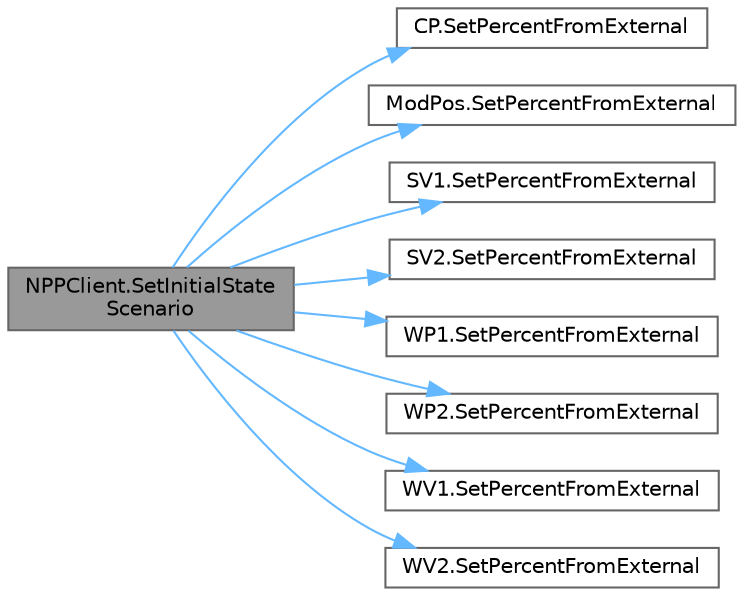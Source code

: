 digraph "NPPClient.SetInitialStateScenario"
{
 // LATEX_PDF_SIZE
  bgcolor="transparent";
  edge [fontname=Helvetica,fontsize=10,labelfontname=Helvetica,labelfontsize=10];
  node [fontname=Helvetica,fontsize=10,shape=box,height=0.2,width=0.4];
  rankdir="LR";
  Node1 [id="Node000001",label="NPPClient.SetInitialState\lScenario",height=0.2,width=0.4,color="gray40", fillcolor="grey60", style="filled", fontcolor="black",tooltip="This method loads the normal startup scenario."];
  Node1 -> Node2 [id="edge9_Node000001_Node000002",color="steelblue1",style="solid",tooltip=" "];
  Node2 [id="Node000002",label="CP.SetPercentFromExternal",height=0.2,width=0.4,color="grey40", fillcolor="white", style="filled",URL="$class_c_p.html#ad9cadd6ee81ab6412c144f3bd315077c",tooltip="This method sets the percentage value of the switch based on an external input."];
  Node1 -> Node3 [id="edge10_Node000001_Node000003",color="steelblue1",style="solid",tooltip=" "];
  Node3 [id="Node000003",label="ModPos.SetPercentFromExternal",height=0.2,width=0.4,color="grey40", fillcolor="white", style="filled",URL="$class_mod_pos.html#a8dca3ebc817b5ffd632f566c8924e422",tooltip="This method sets the percentage value of the switch based on an external input."];
  Node1 -> Node4 [id="edge11_Node000001_Node000004",color="steelblue1",style="solid",tooltip=" "];
  Node4 [id="Node000004",label="SV1.SetPercentFromExternal",height=0.2,width=0.4,color="grey40", fillcolor="white", style="filled",URL="$class_s_v1.html#a015b3f0cfb908c975d025f07b3c09779",tooltip="This method sets the percentage value of the switch based on an external input."];
  Node1 -> Node5 [id="edge12_Node000001_Node000005",color="steelblue1",style="solid",tooltip=" "];
  Node5 [id="Node000005",label="SV2.SetPercentFromExternal",height=0.2,width=0.4,color="grey40", fillcolor="white", style="filled",URL="$class_s_v2.html#a953a3586c8cb95ed1cfb42472e109cf0",tooltip="This method sets the percentage value of the switch based on an external input."];
  Node1 -> Node6 [id="edge13_Node000001_Node000006",color="steelblue1",style="solid",tooltip=" "];
  Node6 [id="Node000006",label="WP1.SetPercentFromExternal",height=0.2,width=0.4,color="grey40", fillcolor="white", style="filled",URL="$class_w_p1.html#a439ee3d3a0fb3c0c558e59b2094ff29d",tooltip="This method sets the percentage value of the switch based on an external input."];
  Node1 -> Node7 [id="edge14_Node000001_Node000007",color="steelblue1",style="solid",tooltip=" "];
  Node7 [id="Node000007",label="WP2.SetPercentFromExternal",height=0.2,width=0.4,color="grey40", fillcolor="white", style="filled",URL="$class_w_p2.html#aaa92d14c934484d57caf1475b41dcdd0",tooltip="This method sets the percentage value of the switch based on an external input."];
  Node1 -> Node8 [id="edge15_Node000001_Node000008",color="steelblue1",style="solid",tooltip=" "];
  Node8 [id="Node000008",label="WV1.SetPercentFromExternal",height=0.2,width=0.4,color="grey40", fillcolor="white", style="filled",URL="$class_w_v1.html#a6ee63fe9226a4194dadbc67e01145b30",tooltip="This method sets the percentage value of the switch based on an external input."];
  Node1 -> Node9 [id="edge16_Node000001_Node000009",color="steelblue1",style="solid",tooltip=" "];
  Node9 [id="Node000009",label="WV2.SetPercentFromExternal",height=0.2,width=0.4,color="grey40", fillcolor="white", style="filled",URL="$class_w_v2.html#a87c30261b6e83cba4e7d0f7641fd48d9",tooltip="This method sets the percentage value of the switch based on an external input."];
}
